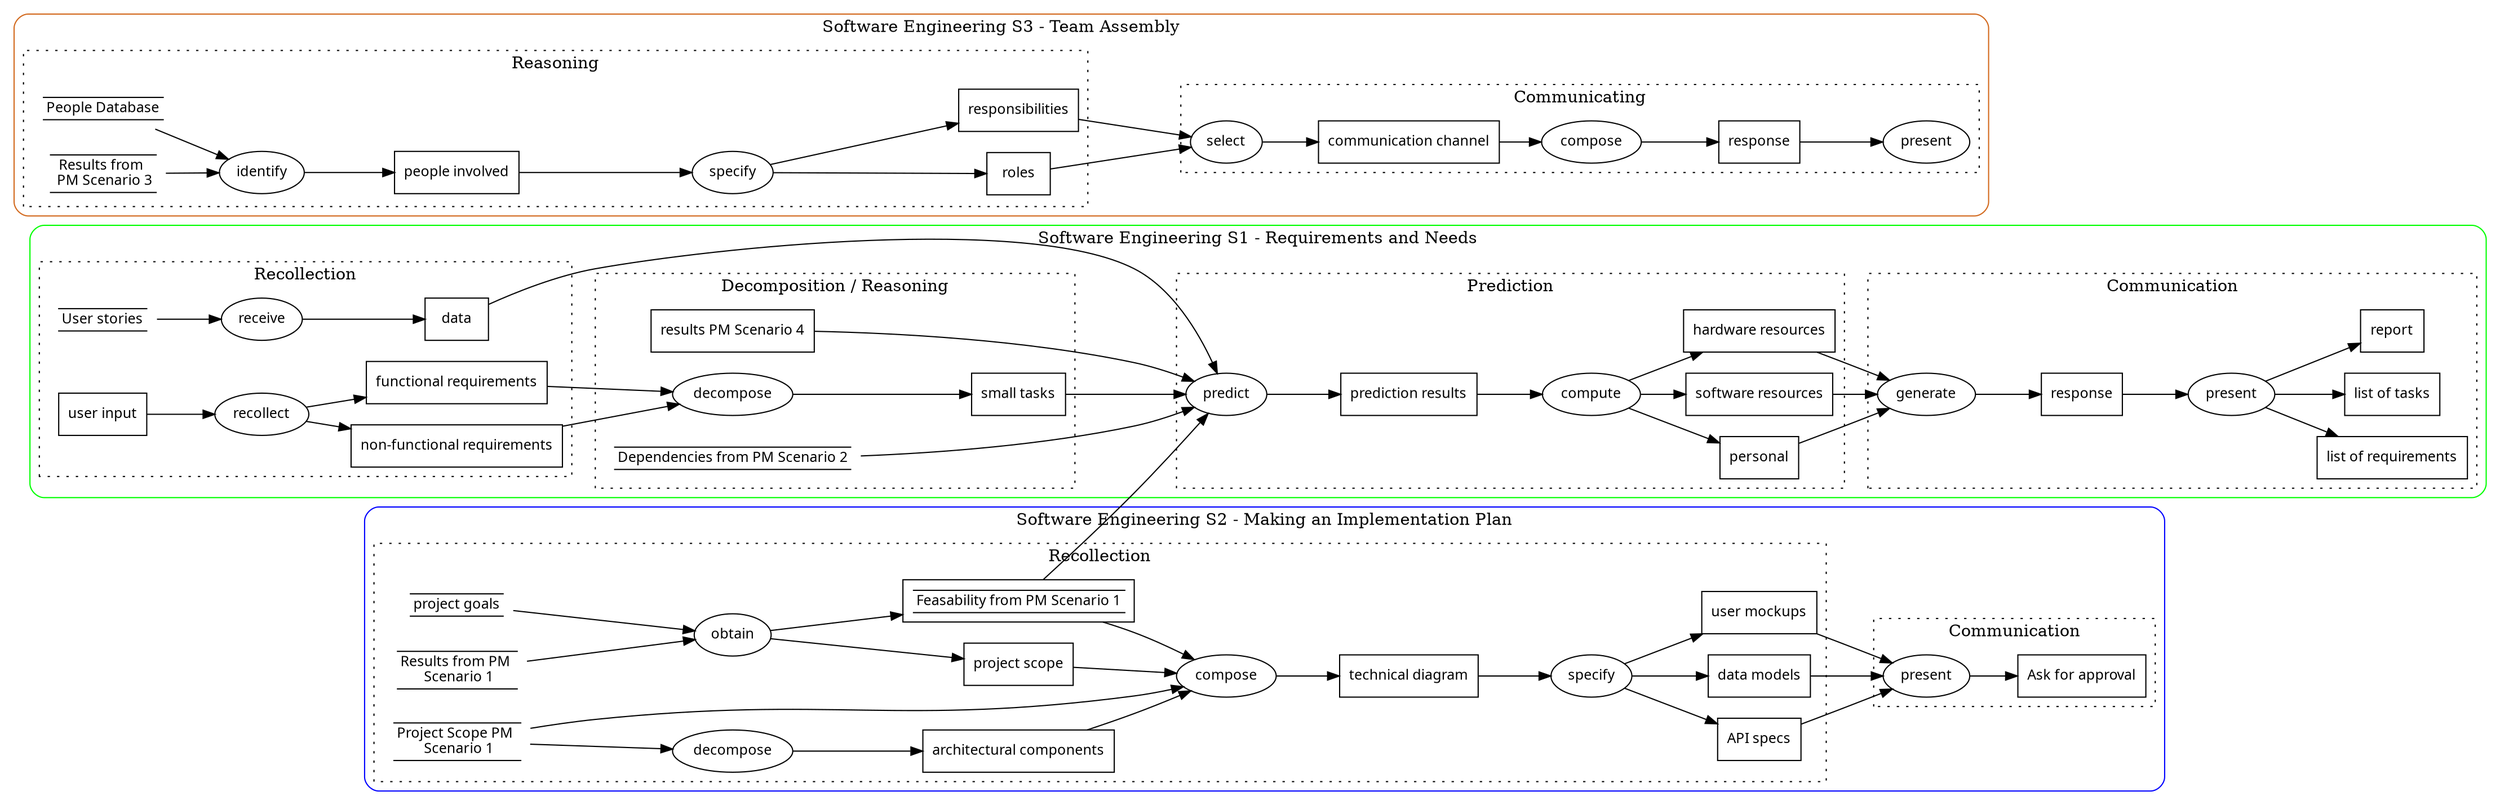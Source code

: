 digraph G {
    rankdir=LR;

    # PART : SCENARIO 2
    subgraph Cluster_Top_2 {
    style=rounded;
    color=blue;
    label="Software Engineering S2 - Making an Implementation Plan";
    node[shape=ellipse, fontname="CMU Serif", fontsize=12];
    obtain [label="obtain"];
    decompose_2 [label="decompose"];
    compose_2 [label="compose"];
    present_2 [label="present"];
    specify_2 [label="specify"];

    node[shape=box, fontname="CMU Serif", fontsize=12];
    architetual_components [label="architectural components"];
    feasability [label="feasability"];
    project_scope [label="project scope"];
    technical_diagram [label="technical diagram"];
    data_models [label="data models"];
    user_mockups [label="user mockups"];
    API_specs [label="API specs"];
    approval [label="Ask for approval"];

    node[shape=plaintext];
    PM_Scenario_1 [label=<
    <TABLE BORDER="0" CELLBORDER="1" CELLSPACING="0">
        <TR><TD SIDES="TB">Results from PM <br /> Scenario 1</TD></TR>
    </TABLE>
    >]
    Project_Scope [label=<
    <TABLE BORDER="0" CELLBORDER="1" CELLSPACING="0">
        <TR><TD SIDES="TB">Project Scope PM <br /> Scenario 1</TD></TR>
    </TABLE>
    >]
    pr_goals [label=<
    <TABLE BORDER="0" CELLBORDER="1" CELLSPACING="0">
        <TR><TD SIDES="TB">project goals</TD></TR>
    </TABLE>
    >]

    edge [fontname="CMU Serif", fontsize=12, color="#000000", style=filled]
    PM_Scenario_1 -> obtain;
    pr_goals -> obtain;
    Project_Scope -> compose_2;
    obtain -> feasability;
    obtain -> project_scope
    Project_Scope -> decompose_2;
    decompose_2 -> architetual_components;

    architetual_components -> compose_2;
    feasability -> compose_2;
    project_scope -> compose_2;

    compose_2 -> technical_diagram

    technical_diagram -> specify_2
    specify_2 -> data_models
    specify_2 -> user_mockups
    specify_2 -> API_specs

    API_specs -> present_2
    user_mockups -> present_2
    data_models -> present_2

    present_2 -> approval

    
    subgraph Cluster_0 {
        style=dotted;
        color=black;
        label="Recollection";
        pr_goals;
        PM_Scenario_1;
        obtain;
        decompose_2;
        Project_Scope;
        architetual_components;
        feasability;
        project_scope;
        compose_2;
        technical_diagram;
        specify_2;
        data_models;
        user_mockups;
        API_specs;
    }

    subgraph Cluster_1 {
        style=dotted;
        color=black;
        label="Communication";
       present_2;
         approval;
    }

    }

    # PART : SCENARIO 1
    subgraph Cluster_Top {
    style=rounded;
    fillcolor=white;
    color=green;
    label="Software Engineering S1 - Requirements and Needs";
    // Agent steps in nodes
    node[shape=ellipse, fontname="CMU Serif", fontsize=12];
    receive [label="receive"];
    recollect [label="recollect"];
    decompose [label="decompose"];
    predict_3 [label="predict"];
    compute [label="compute"];
    generate [label="generate"];
    present_3 [label="present"];

    // User input
    node[shape=box, fontname="CMU Serif", fontsize=12];
    results_PM4 [label="results PM Scenario 4"];
    user_input [label="user input"];
    functional_requirements [label="functional requirements"];
    non_functional_requirements [label="non-functional requirements"];
    data [label="data"];
    small_tasks [label="small tasks"];
    prediction_results [label="prediction results"];
    software_resources [label="software resources"];
    hardware_resources [label="hardware resources"];
    personal [label="personal"];
    list_of_requirements [label="list of requirements"];
    list_of_tasks [label="list of tasks"];
    response_3 [label="response"];
    report [label="report"];
        
    // Knowledge nodes
    node[shape=plaintext];
    user_stories[ label=<
    <TABLE BORDER="0" CELLBORDER="1" CELLSPACING="0">
        <TR><TD SIDES="TB">User stories</TD></TR>
    </TABLE>
    >];
    feasability[ label=<
    <TABLE BORDER="0" CELLBORDER="1" CELLSPACING="0">
        <TR><TD SIDES="TB">Feasability from PM Scenario 1</TD></TR>
    </TABLE>
    >];
    technical_requirements[label=<
    <TABLE BORDER="0" CELLBORDER="1" CELLSPACING="0">
        <TR><TD SIDES="TB">Dependencies from PM Scenario 2</TD></TR>
    </TABLE>
    >];

    edge [fontname="CMU Serif", fontsize=12, color="#000000", style=filled]
    user_stories -> receive;
    user_input -> recollect;
    recollect -> functional_requirements;
    recollect -> non_functional_requirements;
    non_functional_requirements -> decompose
    functional_requirements -> decompose;

    decompose -> small_tasks
    receive -> data;

    small_tasks -> predict_3
    data -> predict_3
    technical_requirements -> predict_3
    feasability -> predict_3
    results_PM4 -> predict_3

    predict_3 -> prediction_results
    prediction_results -> compute

    compute -> software_resources
    compute -> hardware_resources
    compute -> personal

    software_resources -> generate
    hardware_resources -> generate
    personal -> generate

    generate -> response_3
    response_3 -> present_3

    present_3 -> report
    present_3 -> list_of_requirements
    present_3 -> list_of_tasks


    // Define subgraph for grouping with a dashed border
    subgraph Cluster_3 {
        style=dotted;
        label="Recollection";
        color=black;
        user_input;
        recollect;
        functional_requirements;
        non_functional_requirements;
        user_stories;
        receive;
        data;
    }

    subgraph Cluster_4 {
        style=dotted;
        label="Decomposition / Reasoning";
        color=black;
        decompose;
        small_tasks;
        technical_requirements;
        feasability;
        results_PM4;
    }

    subgraph Cluster_5 {
        style=dotted;
        color=black;
        label="Prediction";
        predict_3;
        prediction_results;
        compute;
        software_resources;
        hardware_resources;
        personal;

    }

    subgraph Cluster_10 {
        style=dotted;
        label="Communication";
        color=black;
        generate;
        response_3;
        present_3;
        report;
        list_of_requirements;
        list_of_tasks;
    }

    }

        # PART : SCENARIO 3
    subgraph Cluster_Top_3 {
    style=rounded;
    fillcolor=white;
    color=chocolate;
    label="Software Engineering S3 - Team Assembly";
    // Agent steps in nodes
    node[shape=ellipse, fontname="CMU Serif", fontsize=12];
    identify [label="identify"];
    specify [label="specify"];
    select [label="select"];
    compose [label="compose"];
    specify [label="specify"];
    present [label="present"];

    // User input
    node[shape=box, fontname="CMU Serif", fontsize=12];
    roles [label="roles"];
    responsibilities [label="responsibilities"];
    communication_channel [label="communication channel"];
    people_invovled [label="people involved"];
    response [label="response"];
        
    // Knowledge nodes
    node[shape=plaintext];
    people_DB [ label=<
    <TABLE BORDER="0" CELLBORDER="1" CELLSPACING="0">
        <TR><TD SIDES="TB">People Database</TD></TR>
    </TABLE>
    >];
    PM_3_Results [ label=<
    <TABLE BORDER="0" CELLBORDER="1" CELLSPACING="0">
        <TR><TD SIDES="TB">Results from <br /> PM Scenario 3</TD></TR>
    </TABLE>
    >];

    edge [fontname="CMU Serif", fontsize=12, color="#000000", style=filled]
    people_DB -> identify;
    PM_3_Results -> identify;
    identify -> people_invovled;
    people_invovled -> specify;
    specify -> roles;
    specify -> responsibilities;
    roles -> select
    responsibilities -> select
    select -> communication_channel
    communication_channel -> compose
    compose -> response
    response -> present

    // Define subgraph for grouping with a dashed border

    subgraph Cluster_2 {
        style=dotted;
        label="Reasoning";
        color=black;
        PM_3_Results;
        identify
        people_invovled
        specify
        roles
        responsibilities;
        people_DB;
    }

    subgraph Cluster_3 {
        style=dotted;
        label="Communicating";
        color=black;
        select;
        communication_channel;
        compose;
        response;
        present;
    }

    }

}

